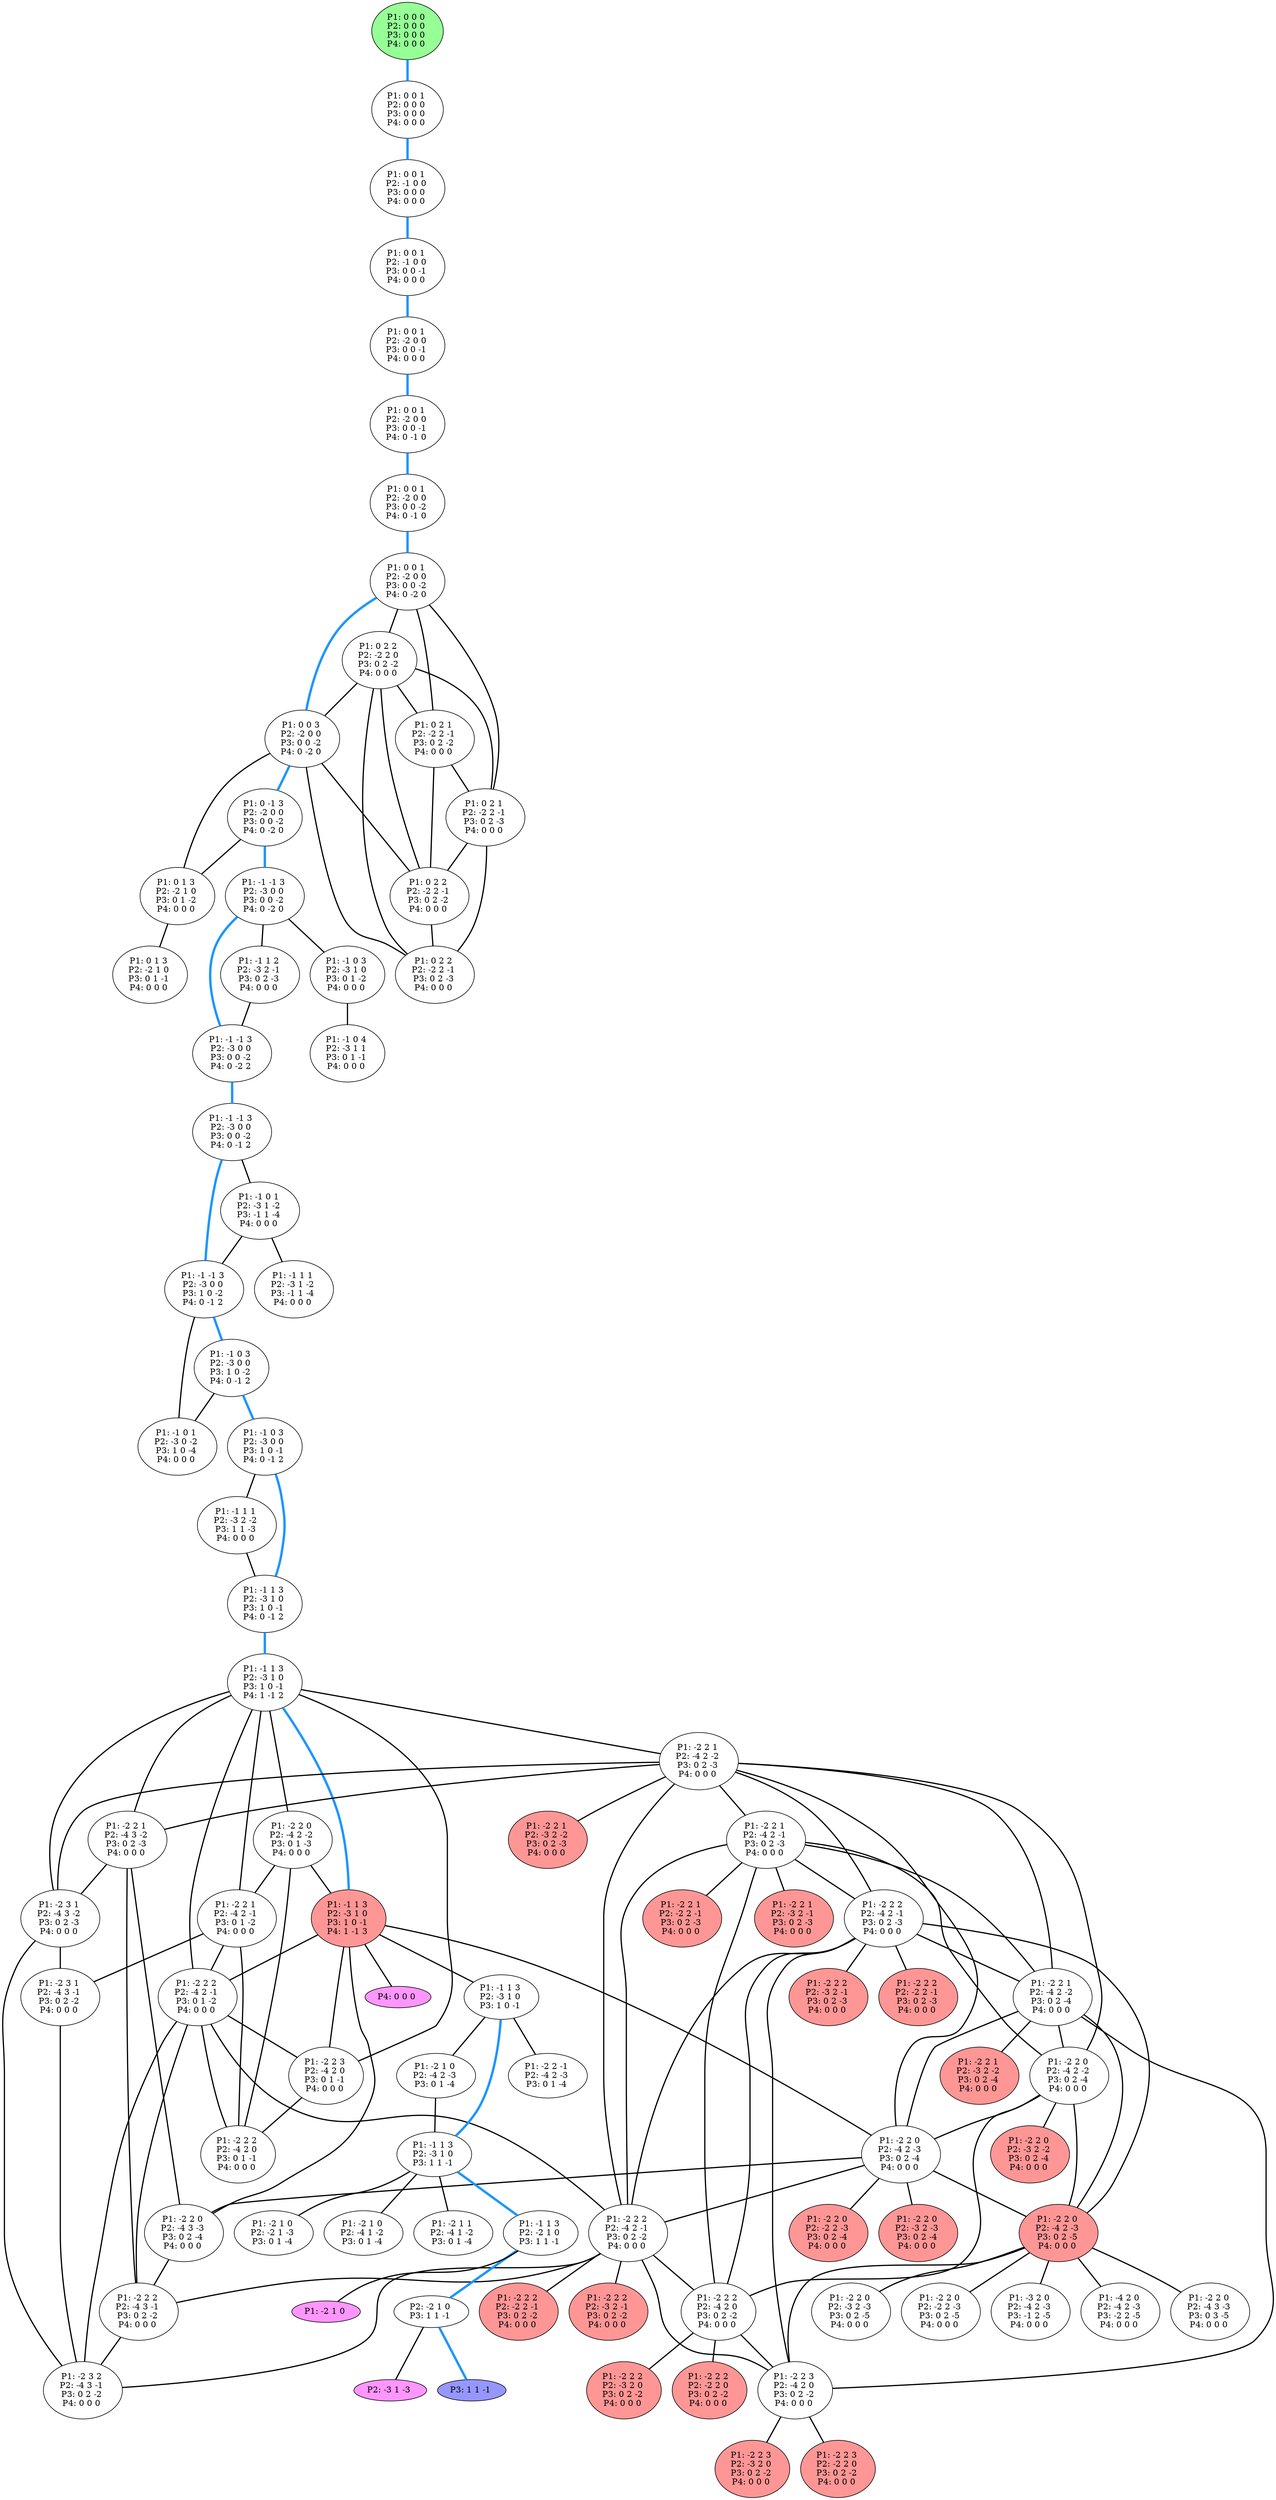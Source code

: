 graph G {
color = "black"
0 [label = "P1: 0 0 0 
P2: 0 0 0 
P3: 0 0 0 
P4: 0 0 0 
",  style="filled", fillcolor = "#96FF96"];
1 [label = "P1: 0 0 1 
P2: 0 0 0 
P3: 0 0 0 
P4: 0 0 0 
"];
2 [label = "P1: 0 0 1 
P2: -1 0 0 
P3: 0 0 0 
P4: 0 0 0 
"];
3 [label = "P1: 0 0 1 
P2: -1 0 0 
P3: 0 0 -1 
P4: 0 0 0 
"];
4 [label = "P1: 0 0 1 
P2: -2 0 0 
P3: 0 0 -1 
P4: 0 0 0 
"];
5 [label = "P1: 0 0 1 
P2: -2 0 0 
P3: 0 0 -1 
P4: 0 -1 0 
"];
6 [label = "P1: 0 0 1 
P2: -2 0 0 
P3: 0 0 -2 
P4: 0 -1 0 
"];
7 [label = "P1: 0 0 1 
P2: -2 0 0 
P3: 0 0 -2 
P4: 0 -2 0 
"];
8 [label = "P1: 0 2 2 
P2: -2 2 0 
P3: 0 2 -2 
P4: 0 0 0 
"];
9 [label = "P1: 0 0 3 
P2: -2 0 0 
P3: 0 0 -2 
P4: 0 -2 0 
"];
10 [label = "P1: 0 2 1 
P2: -2 2 -1 
P3: 0 2 -2 
P4: 0 0 0 
"];
11 [label = "P1: 0 2 1 
P2: -2 2 -1 
P3: 0 2 -3 
P4: 0 0 0 
"];
12 [label = "P1: 0 2 2 
P2: -2 2 -1 
P3: 0 2 -2 
P4: 0 0 0 
"];
13 [label = "P1: 0 2 2 
P2: -2 2 -1 
P3: 0 2 -3 
P4: 0 0 0 
"];
14 [label = "P1: 0 -1 3 
P2: -2 0 0 
P3: 0 0 -2 
P4: 0 -2 0 
"];
15 [label = "P1: 0 1 3 
P2: -2 1 0 
P3: 0 1 -2 
P4: 0 0 0 
"];
16 [label = "P1: -1 -1 3 
P2: -3 0 0 
P3: 0 0 -2 
P4: 0 -2 0 
"];
17 [label = "P1: 0 1 3 
P2: -2 1 0 
P3: 0 1 -1 
P4: 0 0 0 
"];
18 [label = "P1: -1 0 3 
P2: -3 1 0 
P3: 0 1 -2 
P4: 0 0 0 
"];
19 [label = "P1: -1 1 2 
P2: -3 2 -1 
P3: 0 2 -3 
P4: 0 0 0 
"];
20 [label = "P1: -1 -1 3 
P2: -3 0 0 
P3: 0 0 -2 
P4: 0 -2 2 
"];
21 [label = "P1: -1 0 4 
P2: -3 1 1 
P3: 0 1 -1 
P4: 0 0 0 
"];
22 [label = "P1: -1 -1 3 
P2: -3 0 0 
P3: 0 0 -2 
P4: 0 -1 2 
"];
23 [label = "P1: -1 0 1 
P2: -3 1 -2 
P3: -1 1 -4 
P4: 0 0 0 
"];
24 [label = "P1: -1 -1 3 
P2: -3 0 0 
P3: 1 0 -2 
P4: 0 -1 2 
"];
25 [label = "P1: -1 1 1 
P2: -3 1 -2 
P3: -1 1 -4 
P4: 0 0 0 
"];
26 [label = "P1: -1 0 3 
P2: -3 0 0 
P3: 1 0 -2 
P4: 0 -1 2 
"];
27 [label = "P1: -1 0 1 
P2: -3 0 -2 
P3: 1 0 -4 
P4: 0 0 0 
"];
28 [label = "P1: -1 0 3 
P2: -3 0 0 
P3: 1 0 -1 
P4: 0 -1 2 
"];
29 [label = "P1: -1 1 1 
P2: -3 2 -2 
P3: 1 1 -3 
P4: 0 0 0 
"];
30 [label = "P1: -1 1 3 
P2: -3 1 0 
P3: 1 0 -1 
P4: 0 -1 2 
"];
31 [label = "P1: -1 1 3 
P2: -3 1 0 
P3: 1 0 -1 
P4: 1 -1 2 
"];
32 [label = "P1: -2 2 0 
P2: -4 2 -2 
P3: 0 1 -3 
P4: 0 0 0 
"];
33 [label = "P1: -2 2 1 
P2: -4 2 -2 
P3: 0 2 -3 
P4: 0 0 0 
"];
34 [label = "P1: -2 2 1 
P2: -4 3 -2 
P3: 0 2 -3 
P4: 0 0 0 
"];
35 [label = "P1: -2 2 1 
P2: -4 2 -1 
P3: 0 1 -2 
P4: 0 0 0 
"];
36 [label = "P1: -2 3 1 
P2: -4 3 -2 
P3: 0 2 -3 
P4: 0 0 0 
"];
37 [label = "P1: -1 1 3 
P2: -3 1 0 
P3: 1 0 -1 
P4: 1 -1 3 
",  style="filled", fillcolor = "#FF9696"];
38 [label = "P1: -2 2 2 
P2: -4 2 -1 
P3: 0 1 -2 
P4: 0 0 0 
"];
39 [label = "P1: -2 2 3 
P2: -4 2 0 
P3: 0 1 -1 
P4: 0 0 0 
"];
40 [label = "P1: -2 2 2 
P2: -4 2 0 
P3: 0 1 -1 
P4: 0 0 0 
"];
41 [label = "P1: -2 2 1 
P2: -3 2 -2 
P3: 0 2 -3 
P4: 0 0 0 
",  style="filled", fillcolor = "#FF9696"];
42 [label = "P1: -2 2 1 
P2: -4 2 -1 
P3: 0 2 -3 
P4: 0 0 0 
"];
43 [label = "P1: -2 2 2 
P2: -4 2 -1 
P3: 0 2 -3 
P4: 0 0 0 
"];
44 [label = "P1: -2 2 1 
P2: -4 2 -2 
P3: 0 2 -4 
P4: 0 0 0 
"];
45 [label = "P1: -2 2 0 
P2: -4 2 -2 
P3: 0 2 -4 
P4: 0 0 0 
"];
46 [label = "P1: -2 2 0 
P2: -4 2 -3 
P3: 0 2 -4 
P4: 0 0 0 
"];
47 [label = "P1: -2 2 2 
P2: -4 2 -1 
P3: 0 2 -2 
P4: 0 0 0 
"];
48 [label = "P1: -2 2 0 
P2: -4 3 -3 
P3: 0 2 -4 
P4: 0 0 0 
"];
49 [label = "P1: -2 2 2 
P2: -4 3 -1 
P3: 0 2 -2 
P4: 0 0 0 
"];
50 [label = "P1: -2 3 1 
P2: -4 3 -1 
P3: 0 2 -2 
P4: 0 0 0 
"];
51 [label = "P1: -2 3 2 
P2: -4 3 -1 
P3: 0 2 -2 
P4: 0 0 0 
"];
52 [label = "P1: -2 2 1 
P2: -3 2 -1 
P3: 0 2 -3 
P4: 0 0 0 
",  style="filled", fillcolor = "#FF9696"];
53 [label = "P1: -2 2 1 
P2: -2 2 -1 
P3: 0 2 -3 
P4: 0 0 0 
",  style="filled", fillcolor = "#FF9696"];
54 [label = "P1: -2 2 2 
P2: -4 2 0 
P3: 0 2 -2 
P4: 0 0 0 
"];
55 [label = "P1: -2 2 2 
P2: -3 2 -1 
P3: 0 2 -3 
P4: 0 0 0 
",  style="filled", fillcolor = "#FF9696"];
56 [label = "P1: -2 2 2 
P2: -2 2 -1 
P3: 0 2 -3 
P4: 0 0 0 
",  style="filled", fillcolor = "#FF9696"];
57 [label = "P1: -2 2 0 
P2: -4 2 -3 
P3: 0 2 -5 
P4: 0 0 0 
",  style="filled", fillcolor = "#FF9696"];
58 [label = "P1: -2 2 3 
P2: -4 2 0 
P3: 0 2 -2 
P4: 0 0 0 
"];
59 [label = "P1: -2 2 1 
P2: -3 2 -2 
P3: 0 2 -4 
P4: 0 0 0 
",  style="filled", fillcolor = "#FF9696"];
60 [label = "P1: -2 2 0 
P2: -3 2 -2 
P3: 0 2 -4 
P4: 0 0 0 
",  style="filled", fillcolor = "#FF9696"];
61 [label = "P1: -2 2 0 
P2: -3 2 -3 
P3: 0 2 -4 
P4: 0 0 0 
",  style="filled", fillcolor = "#FF9696"];
62 [label = "P1: -2 2 0 
P2: -2 2 -3 
P3: 0 2 -4 
P4: 0 0 0 
",  style="filled", fillcolor = "#FF9696"];
63 [label = "P1: -2 2 2 
P2: -3 2 -1 
P3: 0 2 -2 
P4: 0 0 0 
",  style="filled", fillcolor = "#FF9696"];
64 [label = "P1: -2 2 2 
P2: -2 2 -1 
P3: 0 2 -2 
P4: 0 0 0 
",  style="filled", fillcolor = "#FF9696"];
65 [label = "P1: -2 2 2 
P2: -3 2 0 
P3: 0 2 -2 
P4: 0 0 0 
",  style="filled", fillcolor = "#FF9696"];
66 [label = "P1: -2 2 2 
P2: -2 2 0 
P3: 0 2 -2 
P4: 0 0 0 
",  style="filled", fillcolor = "#FF9696"];
67 [label = "P1: -2 2 0 
P2: -3 2 -3 
P3: 0 2 -5 
P4: 0 0 0 
"];
68 [label = "P1: -2 2 0 
P2: -2 2 -3 
P3: 0 2 -5 
P4: 0 0 0 
"];
69 [label = "P1: -3 2 0 
P2: -4 2 -3 
P3: -1 2 -5 
P4: 0 0 0 
"];
70 [label = "P1: -4 2 0 
P2: -4 2 -3 
P3: -2 2 -5 
P4: 0 0 0 
"];
71 [label = "P1: -2 2 0 
P2: -4 3 -3 
P3: 0 3 -5 
P4: 0 0 0 
"];
72 [label = "P1: -2 2 3 
P2: -3 2 0 
P3: 0 2 -2 
P4: 0 0 0 
",  style="filled", fillcolor = "#FF9696"];
73 [label = "P1: -2 2 3 
P2: -2 2 0 
P3: 0 2 -2 
P4: 0 0 0 
",  style="filled", fillcolor = "#FF9696"];
74 [label = "P4: 0 0 0 
",  style="filled", fillcolor = "#FF96FF"];
75 [label = "P1: -1 1 3 
P2: -3 1 0 
P3: 1 0 -1 
"];
76 [label = "P1: -2 1 0 
P2: -4 2 -3 
P3: 0 1 -4 
"];
77 [label = "P1: -2 2 -1 
P2: -4 2 -3 
P3: 0 1 -4 
"];
78 [label = "P1: -1 1 3 
P2: -3 1 0 
P3: 1 1 -1 
"];
79 [label = "P1: -1 1 3 
P2: -2 1 0 
P3: 1 1 -1 
"];
80 [label = "P1: -2 1 0 
P2: -2 1 -3 
P3: 0 1 -4 
"];
81 [label = "P1: -2 1 0 
P2: -4 1 -2 
P3: 0 1 -4 
"];
82 [label = "P1: -2 1 1 
P2: -4 1 -2 
P3: 0 1 -4 
"];
83 [label = "P2: -2 1 0 
P3: 1 1 -1 
"];
84 [label = "P1: -2 1 0 
",  style="filled", fillcolor = "#FF96FF"];
85 [label = "P3: 1 1 -1 
", style="filled", fillcolor = "#9696FF"];
86 [label = "P2: -3 1 -3 
",  style="filled", fillcolor = "#FF96FF"];
edge [style=bold];
0 -- 1 [color="#1E96FF", penwidth=4.0];

1 -- 2 [color="#1E96FF", penwidth=4.0];

2 -- 3 [color="#1E96FF", penwidth=4.0];

3 -- 4 [color="#1E96FF", penwidth=4.0];

4 -- 5 [color="#1E96FF", penwidth=4.0];

5 -- 6 [color="#1E96FF", penwidth=4.0];

6 -- 7 [color="#1E96FF", penwidth=4.0];

7 -- 8 [color=black];
7 -- 9 [color="#1E96FF", penwidth=4.0];
7 -- 10 [color=black];
7 -- 11 [color=black];

8 -- 9 [color=black];
8 -- 12 [color=black];
8 -- 10 [color=black];
8 -- 13 [color=black];
8 -- 11 [color=black];

9 -- 14 [color="#1E96FF", penwidth=4.0];
9 -- 12 [color=black];
9 -- 15 [color=black];
9 -- 13 [color=black];

10 -- 12 [color=black];
10 -- 11 [color=black];

11 -- 13 [color=black];
11 -- 12 [color=black];

12 -- 13 [color=black];


14 -- 16 [color="#1E96FF", penwidth=4.0];
14 -- 15 [color=black];

15 -- 17 [color=black];

16 -- 18 [color=black];
16 -- 19 [color=black];
16 -- 20 [color="#1E96FF", penwidth=4.0];


18 -- 21 [color=black];

19 -- 20 [color=black];

20 -- 22 [color="#1E96FF", penwidth=4.0];


22 -- 23 [color=black];
22 -- 24 [color="#1E96FF", penwidth=4.0];

23 -- 25 [color=black];
23 -- 24 [color=black];

24 -- 26 [color="#1E96FF", penwidth=4.0];
24 -- 27 [color=black];


26 -- 28 [color="#1E96FF", penwidth=4.0];
26 -- 27 [color=black];


28 -- 29 [color=black];
28 -- 30 [color="#1E96FF", penwidth=4.0];

29 -- 30 [color=black];

30 -- 31 [color="#1E96FF", penwidth=4.0];

31 -- 32 [color=black];
31 -- 33 [color=black];
31 -- 34 [color=black];
31 -- 35 [color=black];
31 -- 36 [color=black];
31 -- 37 [color="#1E96FF", penwidth=4.0];
31 -- 38 [color=black];
31 -- 39 [color=black];

32 -- 37 [color=black];
32 -- 35 [color=black];
32 -- 40 [color=black];

33 -- 41 [color=black];
33 -- 34 [color=black];
33 -- 42 [color=black];
33 -- 36 [color=black];
33 -- 43 [color=black];
33 -- 44 [color=black];
33 -- 45 [color=black];
33 -- 46 [color=black];
33 -- 47 [color=black];

34 -- 36 [color=black];
34 -- 48 [color=black];
34 -- 49 [color=black];

35 -- 38 [color=black];
35 -- 50 [color=black];
35 -- 40 [color=black];

36 -- 50 [color=black];
36 -- 51 [color=black];

37 -- 46 [color=black];
37 -- 48 [color=black];
37 -- 38 [color=black];
37 -- 39 [color=black];
37 -- 74 [color=black];
37 -- 75 [color=black];

38 -- 47 [color=black];
38 -- 49 [color=black];
38 -- 40 [color=black];
38 -- 51 [color=black];
38 -- 39 [color=black];

39 -- 40 [color=black];



42 -- 43 [color=black];
42 -- 52 [color=black];
42 -- 53 [color=black];
42 -- 47 [color=black];
42 -- 44 [color=black];
42 -- 45 [color=black];
42 -- 54 [color=black];

43 -- 55 [color=black];
43 -- 56 [color=black];
43 -- 47 [color=black];
43 -- 54 [color=black];
43 -- 44 [color=black];
43 -- 57 [color=black];
43 -- 58 [color=black];

44 -- 45 [color=black];
44 -- 59 [color=black];
44 -- 46 [color=black];
44 -- 57 [color=black];
44 -- 58 [color=black];

45 -- 60 [color=black];
45 -- 46 [color=black];
45 -- 57 [color=black];
45 -- 54 [color=black];

46 -- 61 [color=black];
46 -- 62 [color=black];
46 -- 48 [color=black];
46 -- 57 [color=black];
46 -- 47 [color=black];

47 -- 63 [color=black];
47 -- 64 [color=black];
47 -- 49 [color=black];
47 -- 54 [color=black];
47 -- 51 [color=black];
47 -- 58 [color=black];

48 -- 49 [color=black];

49 -- 51 [color=black];

50 -- 51 [color=black];




54 -- 58 [color=black];
54 -- 65 [color=black];
54 -- 66 [color=black];



57 -- 67 [color=black];
57 -- 68 [color=black];
57 -- 69 [color=black];
57 -- 70 [color=black];
57 -- 71 [color=black];
57 -- 58 [color=black];

58 -- 72 [color=black];
58 -- 73 [color=black];
















75 -- 76 [color=black];
75 -- 77 [color=black];
75 -- 78 [color="#1E96FF", penwidth=4.0];

76 -- 78 [color=black];


78 -- 79 [color="#1E96FF", penwidth=4.0];
78 -- 80 [color=black];
78 -- 81 [color=black];
78 -- 82 [color=black];

79 -- 83 [color="#1E96FF", penwidth=4.0];
79 -- 84 [color=black];




83 -- 85 [color="#1E96FF", penwidth=4.0];
83 -- 86 [color=black];

}
